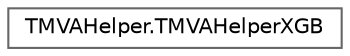 digraph "Graphical Class Hierarchy"
{
 // LATEX_PDF_SIZE
  bgcolor="transparent";
  edge [fontname=Helvetica,fontsize=10,labelfontname=Helvetica,labelfontsize=10];
  node [fontname=Helvetica,fontsize=10,shape=box,height=0.2,width=0.4];
  rankdir="LR";
  Node0 [id="Node000000",label="TMVAHelper.TMVAHelperXGB",height=0.2,width=0.4,color="grey40", fillcolor="white", style="filled",URL="$classTMVAHelper_1_1TMVAHelperXGB.html",tooltip=" "];
}
